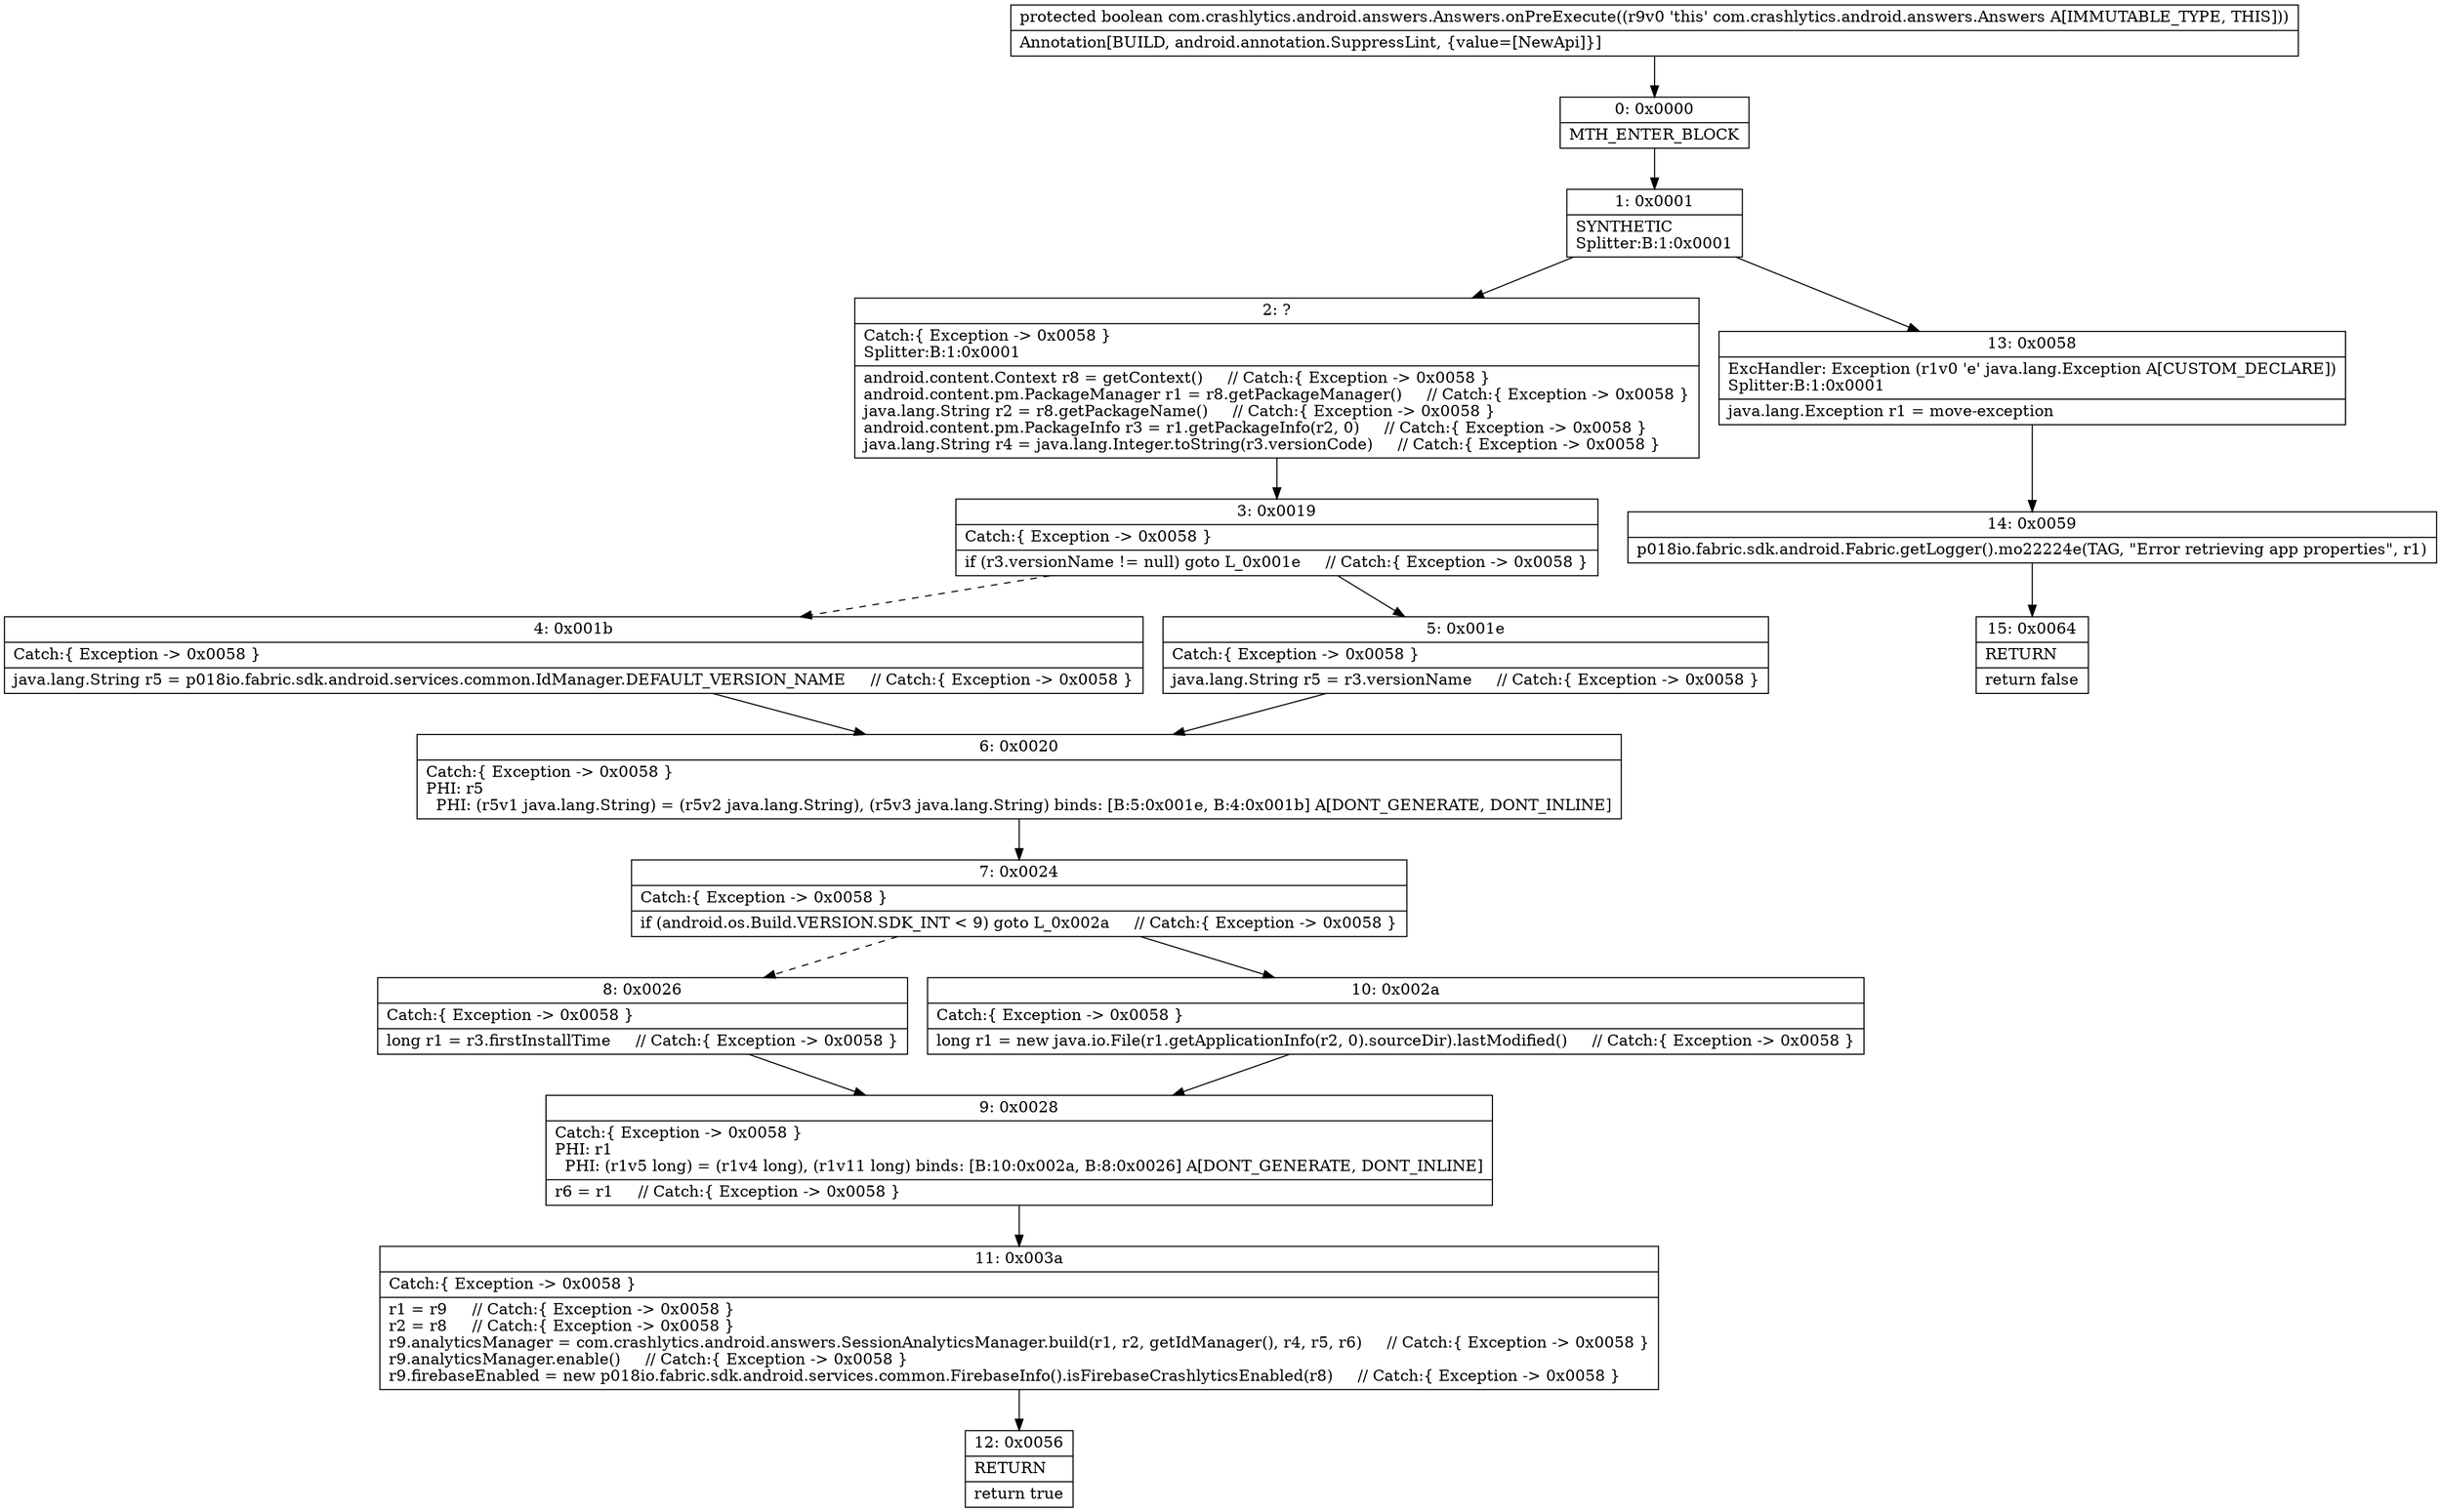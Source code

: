 digraph "CFG forcom.crashlytics.android.answers.Answers.onPreExecute()Z" {
Node_0 [shape=record,label="{0\:\ 0x0000|MTH_ENTER_BLOCK\l}"];
Node_1 [shape=record,label="{1\:\ 0x0001|SYNTHETIC\lSplitter:B:1:0x0001\l}"];
Node_2 [shape=record,label="{2\:\ ?|Catch:\{ Exception \-\> 0x0058 \}\lSplitter:B:1:0x0001\l|android.content.Context r8 = getContext()     \/\/ Catch:\{ Exception \-\> 0x0058 \}\landroid.content.pm.PackageManager r1 = r8.getPackageManager()     \/\/ Catch:\{ Exception \-\> 0x0058 \}\ljava.lang.String r2 = r8.getPackageName()     \/\/ Catch:\{ Exception \-\> 0x0058 \}\landroid.content.pm.PackageInfo r3 = r1.getPackageInfo(r2, 0)     \/\/ Catch:\{ Exception \-\> 0x0058 \}\ljava.lang.String r4 = java.lang.Integer.toString(r3.versionCode)     \/\/ Catch:\{ Exception \-\> 0x0058 \}\l}"];
Node_3 [shape=record,label="{3\:\ 0x0019|Catch:\{ Exception \-\> 0x0058 \}\l|if (r3.versionName != null) goto L_0x001e     \/\/ Catch:\{ Exception \-\> 0x0058 \}\l}"];
Node_4 [shape=record,label="{4\:\ 0x001b|Catch:\{ Exception \-\> 0x0058 \}\l|java.lang.String r5 = p018io.fabric.sdk.android.services.common.IdManager.DEFAULT_VERSION_NAME     \/\/ Catch:\{ Exception \-\> 0x0058 \}\l}"];
Node_5 [shape=record,label="{5\:\ 0x001e|Catch:\{ Exception \-\> 0x0058 \}\l|java.lang.String r5 = r3.versionName     \/\/ Catch:\{ Exception \-\> 0x0058 \}\l}"];
Node_6 [shape=record,label="{6\:\ 0x0020|Catch:\{ Exception \-\> 0x0058 \}\lPHI: r5 \l  PHI: (r5v1 java.lang.String) = (r5v2 java.lang.String), (r5v3 java.lang.String) binds: [B:5:0x001e, B:4:0x001b] A[DONT_GENERATE, DONT_INLINE]\l}"];
Node_7 [shape=record,label="{7\:\ 0x0024|Catch:\{ Exception \-\> 0x0058 \}\l|if (android.os.Build.VERSION.SDK_INT \< 9) goto L_0x002a     \/\/ Catch:\{ Exception \-\> 0x0058 \}\l}"];
Node_8 [shape=record,label="{8\:\ 0x0026|Catch:\{ Exception \-\> 0x0058 \}\l|long r1 = r3.firstInstallTime     \/\/ Catch:\{ Exception \-\> 0x0058 \}\l}"];
Node_9 [shape=record,label="{9\:\ 0x0028|Catch:\{ Exception \-\> 0x0058 \}\lPHI: r1 \l  PHI: (r1v5 long) = (r1v4 long), (r1v11 long) binds: [B:10:0x002a, B:8:0x0026] A[DONT_GENERATE, DONT_INLINE]\l|r6 = r1     \/\/ Catch:\{ Exception \-\> 0x0058 \}\l}"];
Node_10 [shape=record,label="{10\:\ 0x002a|Catch:\{ Exception \-\> 0x0058 \}\l|long r1 = new java.io.File(r1.getApplicationInfo(r2, 0).sourceDir).lastModified()     \/\/ Catch:\{ Exception \-\> 0x0058 \}\l}"];
Node_11 [shape=record,label="{11\:\ 0x003a|Catch:\{ Exception \-\> 0x0058 \}\l|r1 = r9     \/\/ Catch:\{ Exception \-\> 0x0058 \}\lr2 = r8     \/\/ Catch:\{ Exception \-\> 0x0058 \}\lr9.analyticsManager = com.crashlytics.android.answers.SessionAnalyticsManager.build(r1, r2, getIdManager(), r4, r5, r6)     \/\/ Catch:\{ Exception \-\> 0x0058 \}\lr9.analyticsManager.enable()     \/\/ Catch:\{ Exception \-\> 0x0058 \}\lr9.firebaseEnabled = new p018io.fabric.sdk.android.services.common.FirebaseInfo().isFirebaseCrashlyticsEnabled(r8)     \/\/ Catch:\{ Exception \-\> 0x0058 \}\l}"];
Node_12 [shape=record,label="{12\:\ 0x0056|RETURN\l|return true\l}"];
Node_13 [shape=record,label="{13\:\ 0x0058|ExcHandler: Exception (r1v0 'e' java.lang.Exception A[CUSTOM_DECLARE])\lSplitter:B:1:0x0001\l|java.lang.Exception r1 = move\-exception\l}"];
Node_14 [shape=record,label="{14\:\ 0x0059|p018io.fabric.sdk.android.Fabric.getLogger().mo22224e(TAG, \"Error retrieving app properties\", r1)\l}"];
Node_15 [shape=record,label="{15\:\ 0x0064|RETURN\l|return false\l}"];
MethodNode[shape=record,label="{protected boolean com.crashlytics.android.answers.Answers.onPreExecute((r9v0 'this' com.crashlytics.android.answers.Answers A[IMMUTABLE_TYPE, THIS]))  | Annotation[BUILD, android.annotation.SuppressLint, \{value=[NewApi]\}]\l}"];
MethodNode -> Node_0;
Node_0 -> Node_1;
Node_1 -> Node_2;
Node_1 -> Node_13;
Node_2 -> Node_3;
Node_3 -> Node_4[style=dashed];
Node_3 -> Node_5;
Node_4 -> Node_6;
Node_5 -> Node_6;
Node_6 -> Node_7;
Node_7 -> Node_8[style=dashed];
Node_7 -> Node_10;
Node_8 -> Node_9;
Node_9 -> Node_11;
Node_10 -> Node_9;
Node_11 -> Node_12;
Node_13 -> Node_14;
Node_14 -> Node_15;
}

